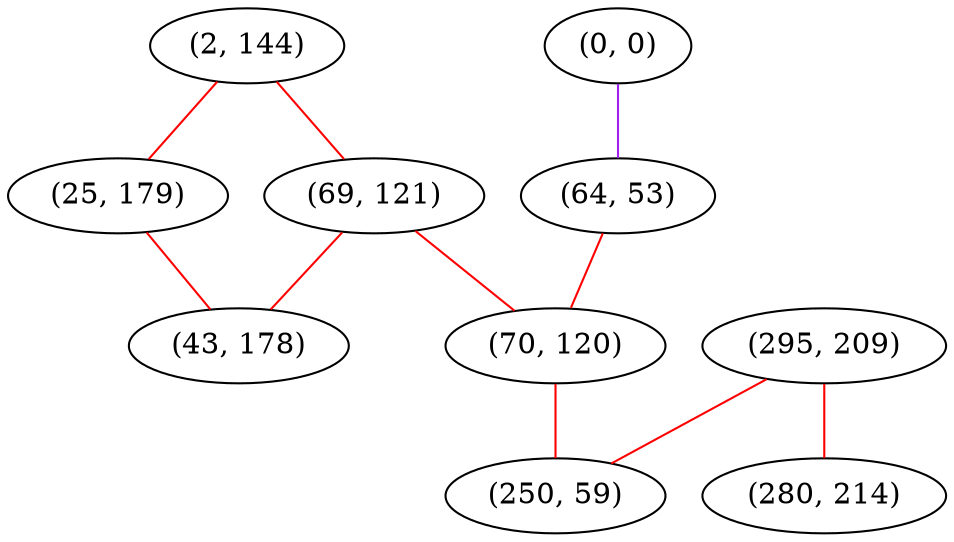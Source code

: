 graph "" {
"(2, 144)";
"(0, 0)";
"(64, 53)";
"(25, 179)";
"(69, 121)";
"(70, 120)";
"(295, 209)";
"(280, 214)";
"(43, 178)";
"(250, 59)";
"(2, 144)" -- "(69, 121)"  [color=red, key=0, weight=1];
"(2, 144)" -- "(25, 179)"  [color=red, key=0, weight=1];
"(0, 0)" -- "(64, 53)"  [color=purple, key=0, weight=4];
"(64, 53)" -- "(70, 120)"  [color=red, key=0, weight=1];
"(25, 179)" -- "(43, 178)"  [color=red, key=0, weight=1];
"(69, 121)" -- "(43, 178)"  [color=red, key=0, weight=1];
"(69, 121)" -- "(70, 120)"  [color=red, key=0, weight=1];
"(70, 120)" -- "(250, 59)"  [color=red, key=0, weight=1];
"(295, 209)" -- "(280, 214)"  [color=red, key=0, weight=1];
"(295, 209)" -- "(250, 59)"  [color=red, key=0, weight=1];
}
